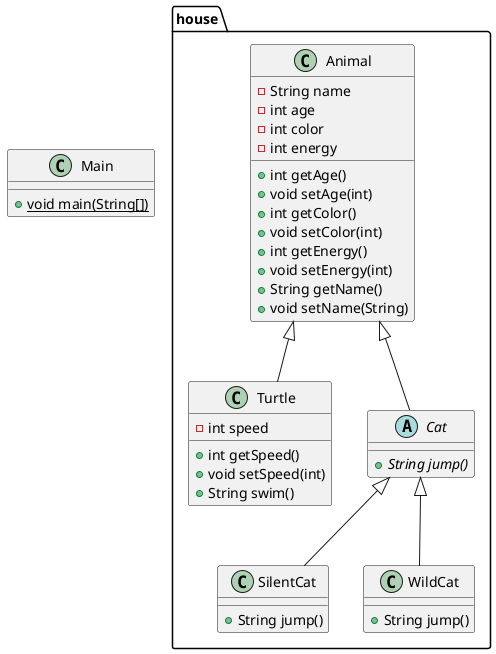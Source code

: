 @startuml
class house.Turtle {
- int speed
+ int getSpeed()
+ void setSpeed(int)
+ String swim()
}
class house.SilentCat {
+ String jump()
}
abstract class house.Cat {
+ {abstract}String jump()
}
class Main {
+ {static} void main(String[])
}
class house.WildCat {
+ String jump()
}
class house.Animal {
- String name
- int age
- int color
- int energy
+ int getAge()
+ void setAge(int)
+ int getColor()
+ void setColor(int)
+ int getEnergy()
+ void setEnergy(int)
+ String getName()
+ void setName(String)
}


house.Animal <|-- house.Turtle
house.Cat <|-- house.SilentCat
house.Animal <|-- house.Cat
house.Cat <|-- house.WildCat
@enduml